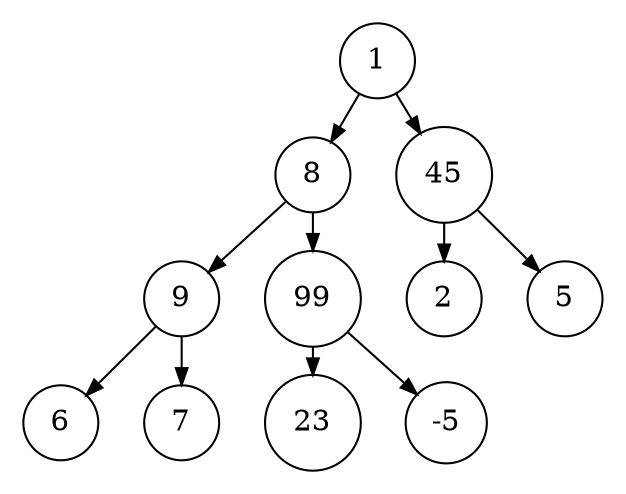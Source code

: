 
    digraph G {
    nodesep=0.3;
    ranksep=0.2;
    margin=0.1;
    node [shape=circle];
    edge [arrowsize=0.8];
    1 -> 2[side=left];
1 -> 3;
2 -> 4[side=left];
2 -> 5;
3 -> 6[side=left];
3 -> 7;
4 -> 8[side=left];
4 -> 9;
5 -> 10[side=left];
5 -> 11;
1[label="1"]
2[label="8"]
3[label="45"]
4[label="9"]
5[label="99"]
6[label="2"]
7[label="5"]
8[label="6"]
9[label="7"]
10[label="23"]
11[label="-5"]}